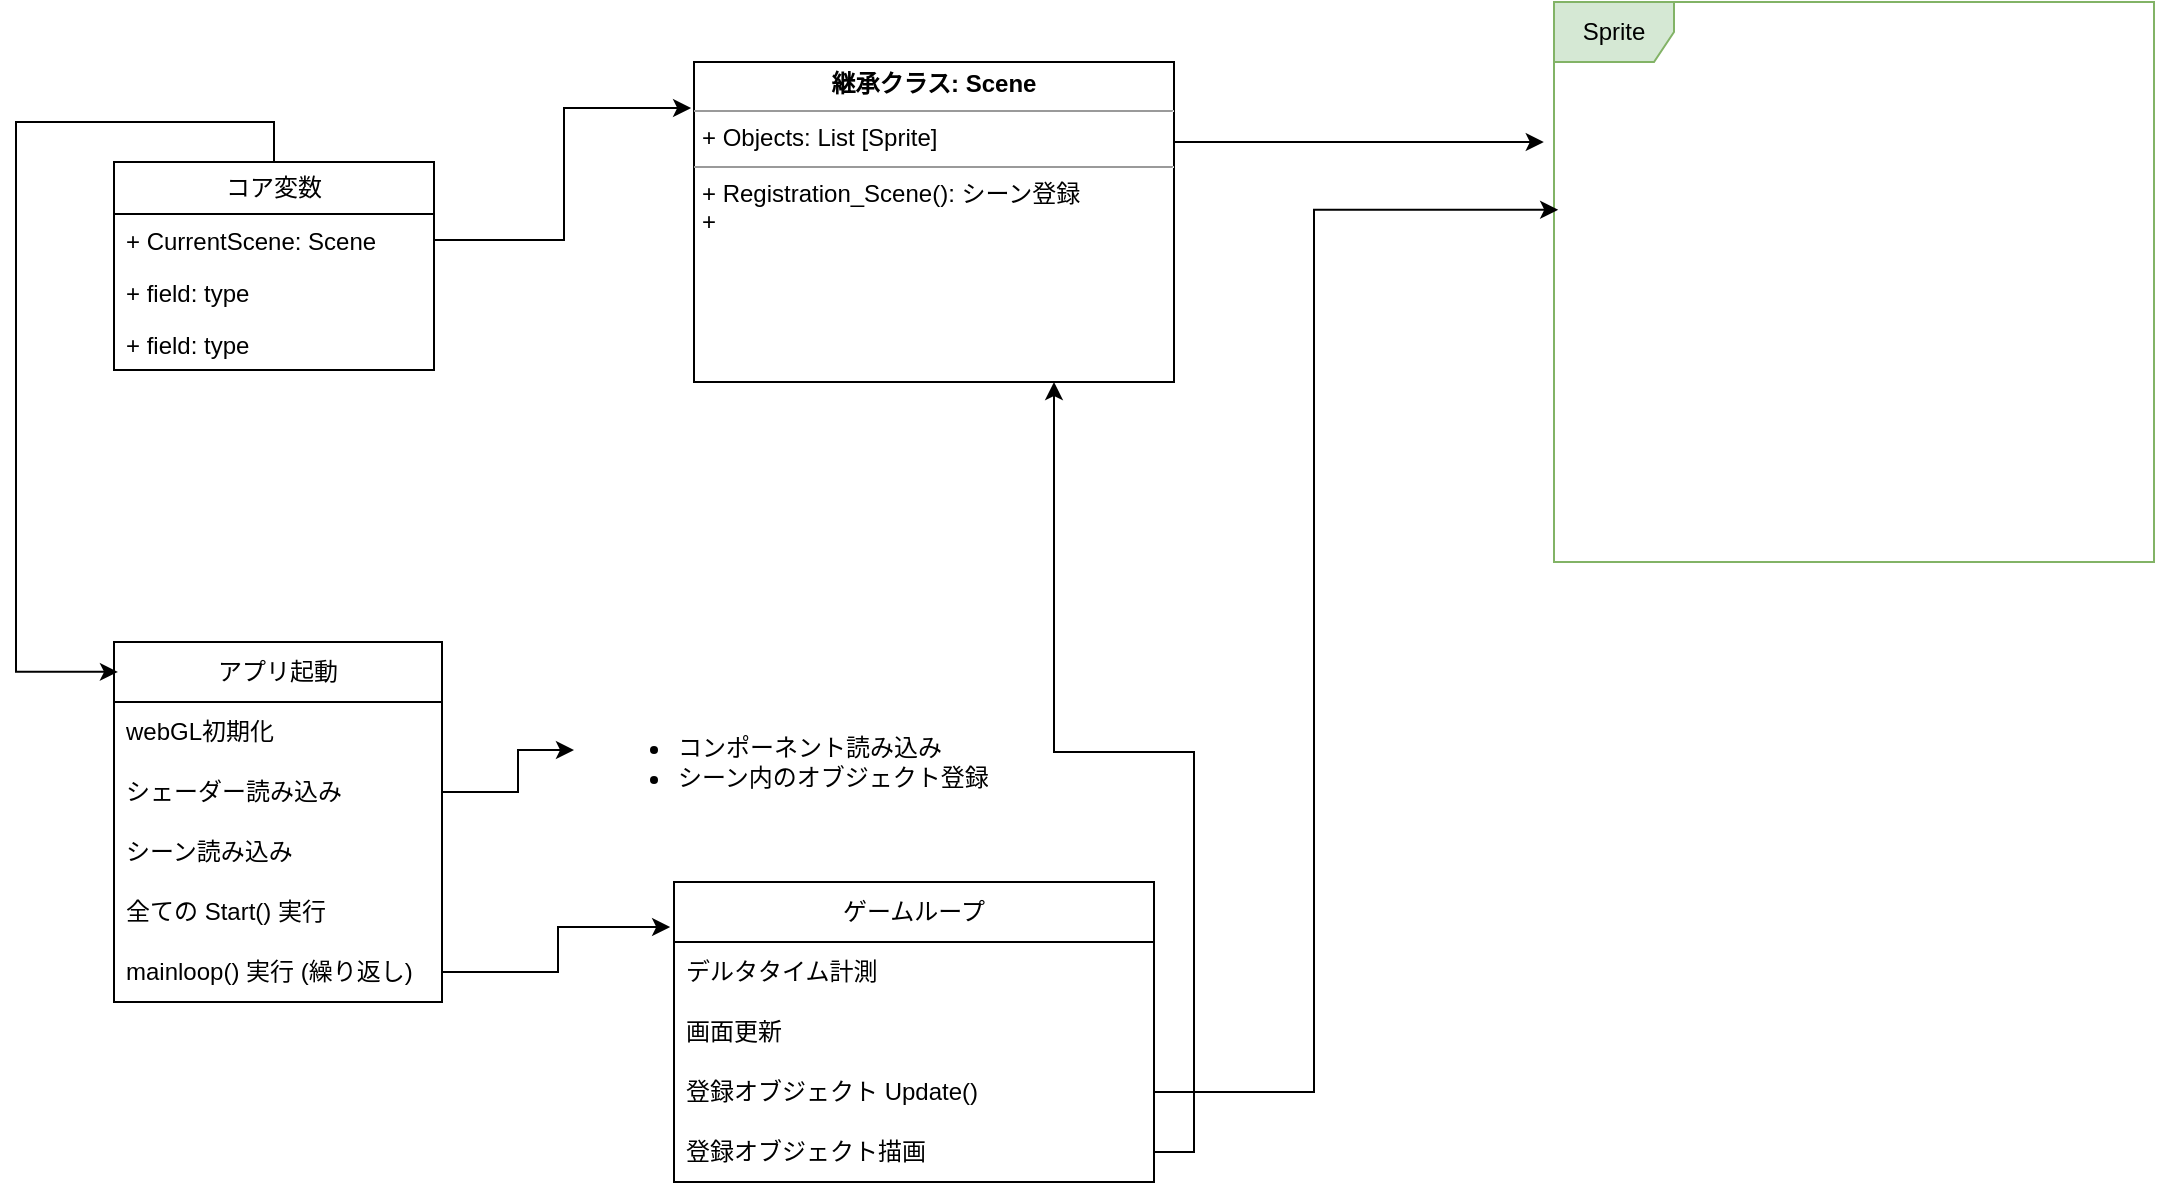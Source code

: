 <mxfile version="22.1.9" type="github">
  <diagram name="ページ1" id="hD4opN9VpknbNqU1b7Oj">
    <mxGraphModel dx="1434" dy="1941" grid="1" gridSize="10" guides="1" tooltips="1" connect="1" arrows="1" fold="1" page="1" pageScale="1" pageWidth="827" pageHeight="1169" math="0" shadow="0">
      <root>
        <mxCell id="0" />
        <mxCell id="1" parent="0" />
        <mxCell id="AUF0hyaP5ivSWC6ZNrzQ-1" value="アプリ起動" style="swimlane;fontStyle=0;childLayout=stackLayout;horizontal=1;startSize=30;horizontalStack=0;resizeParent=1;resizeParentMax=0;resizeLast=0;collapsible=1;marginBottom=0;whiteSpace=wrap;html=1;" parent="1" vertex="1">
          <mxGeometry x="320" y="240" width="164" height="180" as="geometry" />
        </mxCell>
        <mxCell id="AUF0hyaP5ivSWC6ZNrzQ-2" value="webGL初期化" style="text;strokeColor=none;fillColor=none;align=left;verticalAlign=middle;spacingLeft=4;spacingRight=4;overflow=hidden;points=[[0,0.5],[1,0.5]];portConstraint=eastwest;rotatable=0;whiteSpace=wrap;html=1;" parent="AUF0hyaP5ivSWC6ZNrzQ-1" vertex="1">
          <mxGeometry y="30" width="164" height="30" as="geometry" />
        </mxCell>
        <mxCell id="AUF0hyaP5ivSWC6ZNrzQ-3" value="シェーダー読み込み" style="text;strokeColor=none;fillColor=none;align=left;verticalAlign=middle;spacingLeft=4;spacingRight=4;overflow=hidden;points=[[0,0.5],[1,0.5]];portConstraint=eastwest;rotatable=0;whiteSpace=wrap;html=1;" parent="AUF0hyaP5ivSWC6ZNrzQ-1" vertex="1">
          <mxGeometry y="60" width="164" height="30" as="geometry" />
        </mxCell>
        <mxCell id="xLFt_ngKc4ZPYv_Qw4S8-12" value="シーン読み込み" style="text;strokeColor=none;fillColor=none;align=left;verticalAlign=middle;spacingLeft=4;spacingRight=4;overflow=hidden;points=[[0,0.5],[1,0.5]];portConstraint=eastwest;rotatable=0;whiteSpace=wrap;html=1;" vertex="1" parent="AUF0hyaP5ivSWC6ZNrzQ-1">
          <mxGeometry y="90" width="164" height="30" as="geometry" />
        </mxCell>
        <mxCell id="xLFt_ngKc4ZPYv_Qw4S8-3" value="全ての Start() 実行" style="text;strokeColor=none;fillColor=none;align=left;verticalAlign=middle;spacingLeft=4;spacingRight=4;overflow=hidden;points=[[0,0.5],[1,0.5]];portConstraint=eastwest;rotatable=0;whiteSpace=wrap;html=1;" vertex="1" parent="AUF0hyaP5ivSWC6ZNrzQ-1">
          <mxGeometry y="120" width="164" height="30" as="geometry" />
        </mxCell>
        <mxCell id="xLFt_ngKc4ZPYv_Qw4S8-8" value="mainloop() 実行 (繰り返し)" style="text;strokeColor=none;fillColor=none;align=left;verticalAlign=middle;spacingLeft=4;spacingRight=4;overflow=hidden;points=[[0,0.5],[1,0.5]];portConstraint=eastwest;rotatable=0;whiteSpace=wrap;html=1;" vertex="1" parent="AUF0hyaP5ivSWC6ZNrzQ-1">
          <mxGeometry y="150" width="164" height="30" as="geometry" />
        </mxCell>
        <mxCell id="xLFt_ngKc4ZPYv_Qw4S8-6" value="&lt;ul&gt;&lt;li&gt;コンポーネント読み込み&lt;/li&gt;&lt;li&gt;シーン内のオブジェクト登録&lt;/li&gt;&lt;/ul&gt;" style="text;strokeColor=none;fillColor=none;html=1;whiteSpace=wrap;verticalAlign=middle;overflow=hidden;" vertex="1" parent="1">
          <mxGeometry x="560" y="260" width="200" height="80" as="geometry" />
        </mxCell>
        <mxCell id="xLFt_ngKc4ZPYv_Qw4S8-5" style="edgeStyle=orthogonalEdgeStyle;rounded=0;orthogonalLoop=1;jettySize=auto;html=1;exitX=1;exitY=0.5;exitDx=0;exitDy=0;entryX=-0.05;entryY=0.425;entryDx=0;entryDy=0;entryPerimeter=0;" edge="1" parent="1" source="AUF0hyaP5ivSWC6ZNrzQ-3" target="xLFt_ngKc4ZPYv_Qw4S8-6">
          <mxGeometry relative="1" as="geometry">
            <mxPoint x="560" y="315" as="targetPoint" />
          </mxGeometry>
        </mxCell>
        <mxCell id="xLFt_ngKc4ZPYv_Qw4S8-14" value="ゲームループ" style="swimlane;fontStyle=0;childLayout=stackLayout;horizontal=1;startSize=30;horizontalStack=0;resizeParent=1;resizeParentMax=0;resizeLast=0;collapsible=1;marginBottom=0;whiteSpace=wrap;html=1;" vertex="1" parent="1">
          <mxGeometry x="600" y="360" width="240" height="150" as="geometry" />
        </mxCell>
        <mxCell id="xLFt_ngKc4ZPYv_Qw4S8-15" value="デルタタイム計測" style="text;strokeColor=none;fillColor=none;align=left;verticalAlign=middle;spacingLeft=4;spacingRight=4;overflow=hidden;points=[[0,0.5],[1,0.5]];portConstraint=eastwest;rotatable=0;whiteSpace=wrap;html=1;" vertex="1" parent="xLFt_ngKc4ZPYv_Qw4S8-14">
          <mxGeometry y="30" width="240" height="30" as="geometry" />
        </mxCell>
        <mxCell id="xLFt_ngKc4ZPYv_Qw4S8-16" value="画面更新" style="text;strokeColor=none;fillColor=none;align=left;verticalAlign=middle;spacingLeft=4;spacingRight=4;overflow=hidden;points=[[0,0.5],[1,0.5]];portConstraint=eastwest;rotatable=0;whiteSpace=wrap;html=1;" vertex="1" parent="xLFt_ngKc4ZPYv_Qw4S8-14">
          <mxGeometry y="60" width="240" height="30" as="geometry" />
        </mxCell>
        <mxCell id="xLFt_ngKc4ZPYv_Qw4S8-21" value="登録オブジェクト Update()" style="text;strokeColor=none;fillColor=none;align=left;verticalAlign=middle;spacingLeft=4;spacingRight=4;overflow=hidden;points=[[0,0.5],[1,0.5]];portConstraint=eastwest;rotatable=0;whiteSpace=wrap;html=1;" vertex="1" parent="xLFt_ngKc4ZPYv_Qw4S8-14">
          <mxGeometry y="90" width="240" height="30" as="geometry" />
        </mxCell>
        <mxCell id="xLFt_ngKc4ZPYv_Qw4S8-17" value="登録オブジェクト描画" style="text;strokeColor=none;fillColor=none;align=left;verticalAlign=middle;spacingLeft=4;spacingRight=4;overflow=hidden;points=[[0,0.5],[1,0.5]];portConstraint=eastwest;rotatable=0;whiteSpace=wrap;html=1;" vertex="1" parent="xLFt_ngKc4ZPYv_Qw4S8-14">
          <mxGeometry y="120" width="240" height="30" as="geometry" />
        </mxCell>
        <mxCell id="xLFt_ngKc4ZPYv_Qw4S8-19" style="edgeStyle=orthogonalEdgeStyle;rounded=0;orthogonalLoop=1;jettySize=auto;html=1;exitX=1;exitY=0.5;exitDx=0;exitDy=0;entryX=-0.008;entryY=0.15;entryDx=0;entryDy=0;entryPerimeter=0;" edge="1" parent="1" source="xLFt_ngKc4ZPYv_Qw4S8-8" target="xLFt_ngKc4ZPYv_Qw4S8-14">
          <mxGeometry relative="1" as="geometry" />
        </mxCell>
        <mxCell id="xLFt_ngKc4ZPYv_Qw4S8-22" value="Sprite" style="shape=umlFrame;whiteSpace=wrap;html=1;pointerEvents=0;fillColor=#d5e8d4;strokeColor=#82b366;" vertex="1" parent="1">
          <mxGeometry x="1040" y="-80" width="300" height="280" as="geometry" />
        </mxCell>
        <mxCell id="xLFt_ngKc4ZPYv_Qw4S8-33" style="edgeStyle=orthogonalEdgeStyle;rounded=0;orthogonalLoop=1;jettySize=auto;html=1;exitX=0.5;exitY=0;exitDx=0;exitDy=0;entryX=0.012;entryY=0.083;entryDx=0;entryDy=0;entryPerimeter=0;" edge="1" parent="1" source="xLFt_ngKc4ZPYv_Qw4S8-24" target="AUF0hyaP5ivSWC6ZNrzQ-1">
          <mxGeometry relative="1" as="geometry">
            <mxPoint x="260" y="330" as="targetPoint" />
            <Array as="points">
              <mxPoint x="400" y="-20" />
              <mxPoint x="271" y="-20" />
              <mxPoint x="271" y="255" />
            </Array>
          </mxGeometry>
        </mxCell>
        <mxCell id="xLFt_ngKc4ZPYv_Qw4S8-24" value="コア変数" style="swimlane;fontStyle=0;childLayout=stackLayout;horizontal=1;startSize=26;fillColor=none;horizontalStack=0;resizeParent=1;resizeParentMax=0;resizeLast=0;collapsible=1;marginBottom=0;whiteSpace=wrap;html=1;" vertex="1" parent="1">
          <mxGeometry x="320" width="160" height="104" as="geometry" />
        </mxCell>
        <mxCell id="xLFt_ngKc4ZPYv_Qw4S8-25" value="+ CurrentScene: Scene" style="text;strokeColor=none;fillColor=none;align=left;verticalAlign=top;spacingLeft=4;spacingRight=4;overflow=hidden;rotatable=0;points=[[0,0.5],[1,0.5]];portConstraint=eastwest;whiteSpace=wrap;html=1;" vertex="1" parent="xLFt_ngKc4ZPYv_Qw4S8-24">
          <mxGeometry y="26" width="160" height="26" as="geometry" />
        </mxCell>
        <mxCell id="xLFt_ngKc4ZPYv_Qw4S8-26" value="+ field: type" style="text;strokeColor=none;fillColor=none;align=left;verticalAlign=top;spacingLeft=4;spacingRight=4;overflow=hidden;rotatable=0;points=[[0,0.5],[1,0.5]];portConstraint=eastwest;whiteSpace=wrap;html=1;" vertex="1" parent="xLFt_ngKc4ZPYv_Qw4S8-24">
          <mxGeometry y="52" width="160" height="26" as="geometry" />
        </mxCell>
        <mxCell id="xLFt_ngKc4ZPYv_Qw4S8-27" value="+ field: type" style="text;strokeColor=none;fillColor=none;align=left;verticalAlign=top;spacingLeft=4;spacingRight=4;overflow=hidden;rotatable=0;points=[[0,0.5],[1,0.5]];portConstraint=eastwest;whiteSpace=wrap;html=1;" vertex="1" parent="xLFt_ngKc4ZPYv_Qw4S8-24">
          <mxGeometry y="78" width="160" height="26" as="geometry" />
        </mxCell>
        <mxCell id="xLFt_ngKc4ZPYv_Qw4S8-29" value="&lt;p style=&quot;margin:0px;margin-top:4px;text-align:center;&quot;&gt;&lt;b&gt;継承クラス: Scene&lt;/b&gt;&lt;/p&gt;&lt;hr size=&quot;1&quot;&gt;&lt;p style=&quot;margin:0px;margin-left:4px;&quot;&gt;+ Objects: List [Sprite]&lt;/p&gt;&lt;hr size=&quot;1&quot;&gt;&lt;p style=&quot;margin:0px;margin-left:4px;&quot;&gt;+&amp;nbsp;Registration_Scene(): シーン登録&lt;/p&gt;&lt;p style=&quot;margin:0px;margin-left:4px;&quot;&gt;+&amp;nbsp;&lt;/p&gt;" style="verticalAlign=top;align=left;overflow=fill;fontSize=12;fontFamily=Helvetica;html=1;whiteSpace=wrap;" vertex="1" parent="1">
          <mxGeometry x="610" y="-50" width="240" height="160" as="geometry" />
        </mxCell>
        <mxCell id="xLFt_ngKc4ZPYv_Qw4S8-30" style="edgeStyle=orthogonalEdgeStyle;rounded=0;orthogonalLoop=1;jettySize=auto;html=1;exitX=1;exitY=0.5;exitDx=0;exitDy=0;entryX=-0.006;entryY=0.144;entryDx=0;entryDy=0;entryPerimeter=0;" edge="1" parent="1" source="xLFt_ngKc4ZPYv_Qw4S8-25" target="xLFt_ngKc4ZPYv_Qw4S8-29">
          <mxGeometry relative="1" as="geometry" />
        </mxCell>
        <mxCell id="xLFt_ngKc4ZPYv_Qw4S8-32" style="edgeStyle=orthogonalEdgeStyle;rounded=0;orthogonalLoop=1;jettySize=auto;html=1;exitX=1;exitY=0.25;exitDx=0;exitDy=0;entryX=-0.017;entryY=0.25;entryDx=0;entryDy=0;entryPerimeter=0;" edge="1" parent="1" source="xLFt_ngKc4ZPYv_Qw4S8-29" target="xLFt_ngKc4ZPYv_Qw4S8-22">
          <mxGeometry relative="1" as="geometry" />
        </mxCell>
        <mxCell id="xLFt_ngKc4ZPYv_Qw4S8-34" style="edgeStyle=orthogonalEdgeStyle;rounded=0;orthogonalLoop=1;jettySize=auto;html=1;exitX=1;exitY=0.5;exitDx=0;exitDy=0;entryX=0.007;entryY=0.371;entryDx=0;entryDy=0;entryPerimeter=0;" edge="1" parent="1" source="xLFt_ngKc4ZPYv_Qw4S8-21" target="xLFt_ngKc4ZPYv_Qw4S8-22">
          <mxGeometry relative="1" as="geometry">
            <mxPoint x="960" y="110" as="targetPoint" />
            <Array as="points">
              <mxPoint x="920" y="465" />
              <mxPoint x="920" y="24" />
            </Array>
          </mxGeometry>
        </mxCell>
        <mxCell id="xLFt_ngKc4ZPYv_Qw4S8-35" style="edgeStyle=orthogonalEdgeStyle;rounded=0;orthogonalLoop=1;jettySize=auto;html=1;exitX=1;exitY=0.5;exitDx=0;exitDy=0;entryX=0.75;entryY=1;entryDx=0;entryDy=0;" edge="1" parent="1" source="xLFt_ngKc4ZPYv_Qw4S8-17" target="xLFt_ngKc4ZPYv_Qw4S8-29">
          <mxGeometry relative="1" as="geometry" />
        </mxCell>
      </root>
    </mxGraphModel>
  </diagram>
</mxfile>
